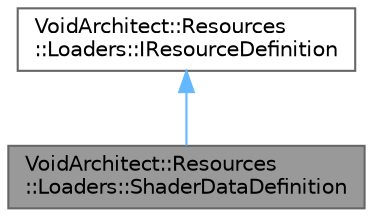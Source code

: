 digraph "VoidArchitect::Resources::Loaders::ShaderDataDefinition"
{
 // LATEX_PDF_SIZE
  bgcolor="transparent";
  edge [fontname=Helvetica,fontsize=10,labelfontname=Helvetica,labelfontsize=10];
  node [fontname=Helvetica,fontsize=10,shape=box,height=0.2,width=0.4];
  Node1 [id="Node000001",label="VoidArchitect::Resources\l::Loaders::ShaderDataDefinition",height=0.2,width=0.4,color="gray40", fillcolor="grey60", style="filled", fontcolor="black",tooltip=" "];
  Node2 -> Node1 [id="edge1_Node000001_Node000002",dir="back",color="steelblue1",style="solid",tooltip=" "];
  Node2 [id="Node000002",label="VoidArchitect::Resources\l::Loaders::IResourceDefinition",height=0.2,width=0.4,color="gray40", fillcolor="white", style="filled",URL="$class_void_architect_1_1_resources_1_1_loaders_1_1_i_resource_definition.html",tooltip=" "];
}
